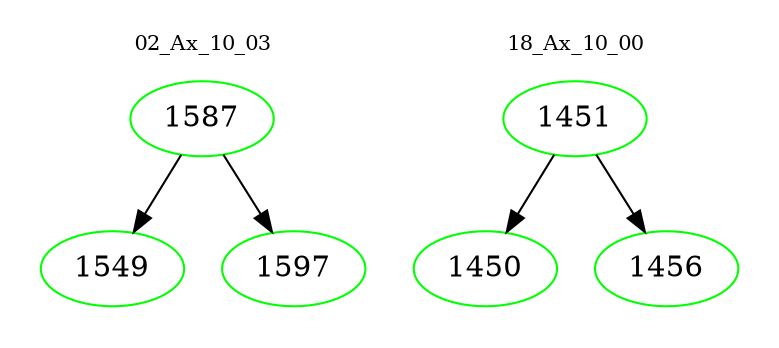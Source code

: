 digraph{
subgraph cluster_0 {
color = white
label = "02_Ax_10_03";
fontsize=10;
T0_1587 [label="1587", color="green"]
T0_1587 -> T0_1549 [color="black"]
T0_1549 [label="1549", color="green"]
T0_1587 -> T0_1597 [color="black"]
T0_1597 [label="1597", color="green"]
}
subgraph cluster_1 {
color = white
label = "18_Ax_10_00";
fontsize=10;
T1_1451 [label="1451", color="green"]
T1_1451 -> T1_1450 [color="black"]
T1_1450 [label="1450", color="green"]
T1_1451 -> T1_1456 [color="black"]
T1_1456 [label="1456", color="green"]
}
}
